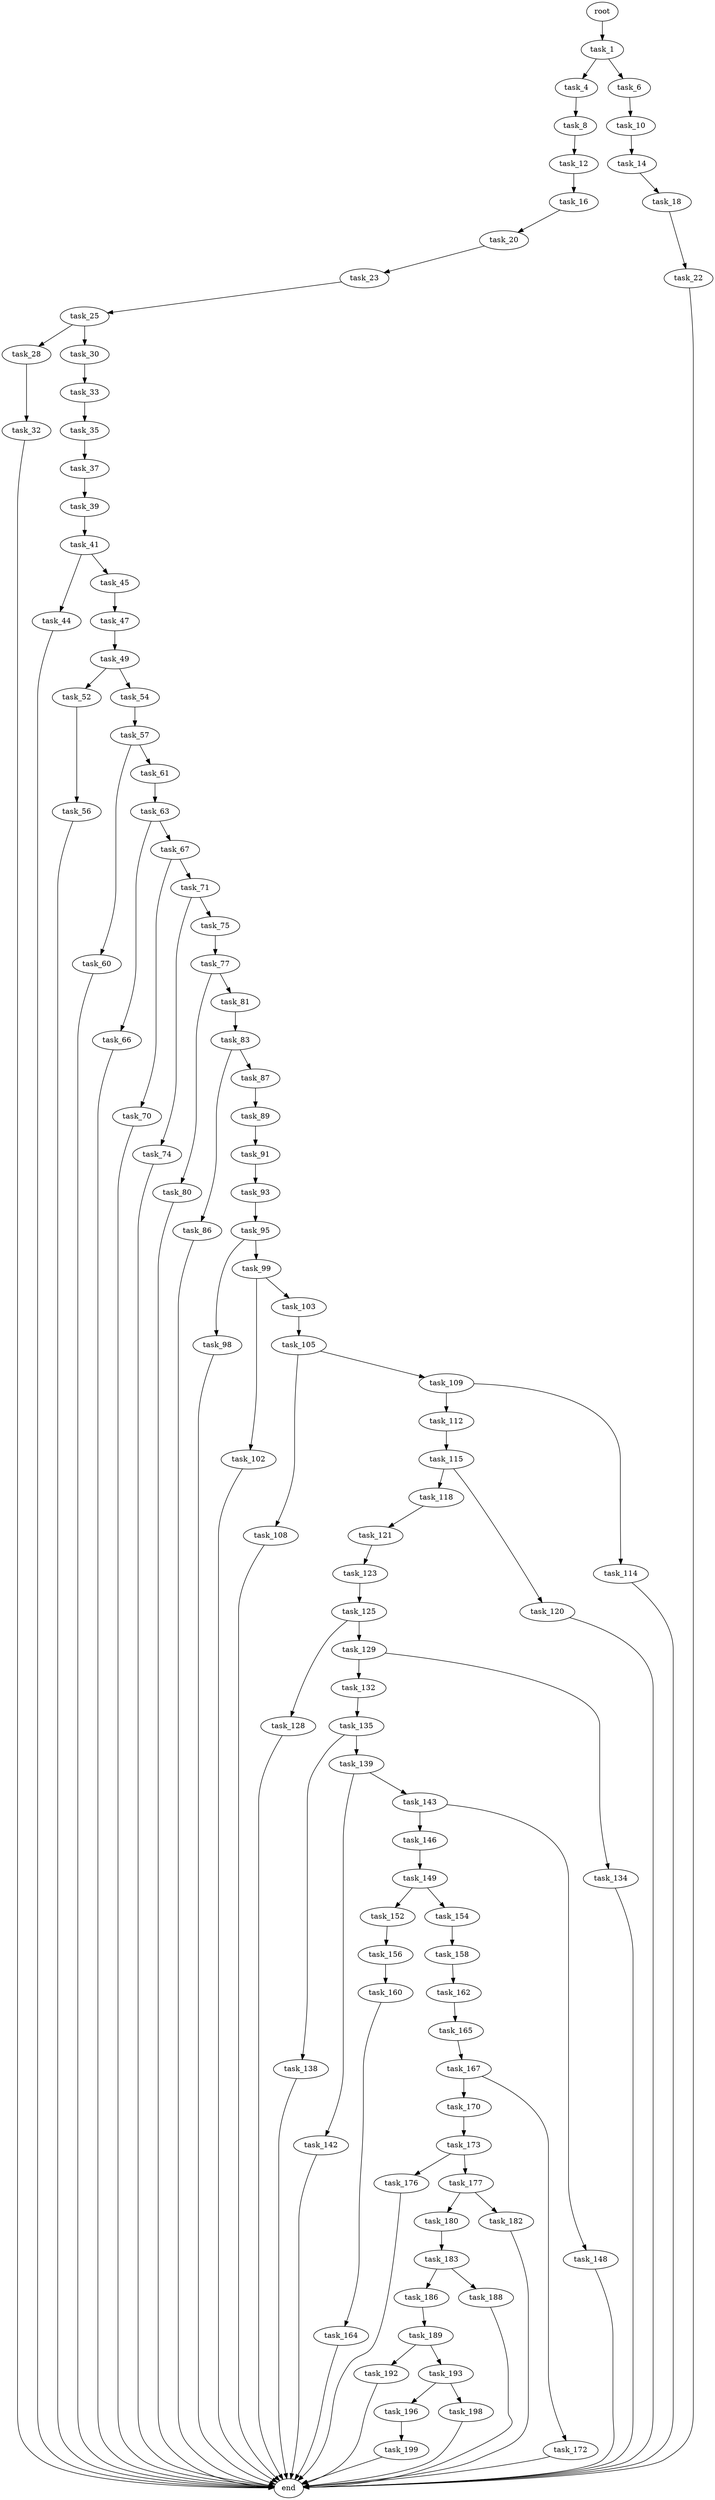 digraph G {
  root [size="0.000000"];
  task_1 [size="247625716562.000000"];
  task_4 [size="231928233984.000000"];
  task_6 [size="9324390012.000000"];
  task_8 [size="753600655489.000000"];
  task_10 [size="231928233984.000000"];
  task_12 [size="134217728000.000000"];
  task_14 [size="104580056367.000000"];
  task_16 [size="924146705712.000000"];
  task_18 [size="547636726128.000000"];
  task_20 [size="33028434811.000000"];
  task_22 [size="788180558669.000000"];
  task_23 [size="1802280284.000000"];
  task_25 [size="365496665949.000000"];
  task_28 [size="421221845225.000000"];
  task_30 [size="104053138447.000000"];
  task_32 [size="37090774572.000000"];
  task_33 [size="549755813888.000000"];
  task_35 [size="2384642987.000000"];
  task_37 [size="68719476736.000000"];
  task_39 [size="8589934592.000000"];
  task_41 [size="549755813888.000000"];
  task_44 [size="3801058185.000000"];
  task_45 [size="28991029248.000000"];
  task_47 [size="28991029248.000000"];
  task_49 [size="776716855703.000000"];
  task_52 [size="2441813785.000000"];
  task_54 [size="17629616765.000000"];
  task_56 [size="231928233984.000000"];
  task_57 [size="368293445632.000000"];
  task_60 [size="20111306674.000000"];
  task_61 [size="68719476736.000000"];
  task_63 [size="3940670733.000000"];
  task_66 [size="231928233984.000000"];
  task_67 [size="310132915435.000000"];
  task_70 [size="8589934592.000000"];
  task_71 [size="1073741824000.000000"];
  task_74 [size="101495027579.000000"];
  task_75 [size="8589934592.000000"];
  task_77 [size="134217728000.000000"];
  task_80 [size="368293445632.000000"];
  task_81 [size="28897578904.000000"];
  task_83 [size="549755813888.000000"];
  task_86 [size="313996976029.000000"];
  task_87 [size="231928233984.000000"];
  task_89 [size="1073741824000.000000"];
  task_91 [size="368293445632.000000"];
  task_93 [size="23902215018.000000"];
  task_95 [size="25892214095.000000"];
  task_98 [size="22696375387.000000"];
  task_99 [size="134217728000.000000"];
  task_102 [size="28991029248.000000"];
  task_103 [size="7791025612.000000"];
  task_105 [size="862935180729.000000"];
  task_108 [size="28991029248.000000"];
  task_109 [size="638753600957.000000"];
  task_112 [size="27197860832.000000"];
  task_114 [size="682853520174.000000"];
  task_115 [size="3754325105.000000"];
  task_118 [size="28991029248.000000"];
  task_120 [size="83957452549.000000"];
  task_121 [size="27829052270.000000"];
  task_123 [size="782757789696.000000"];
  task_125 [size="362647292561.000000"];
  task_128 [size="782757789696.000000"];
  task_129 [size="26907089810.000000"];
  task_132 [size="1400772320.000000"];
  task_134 [size="28991029248.000000"];
  task_135 [size="43948442466.000000"];
  task_138 [size="782757789696.000000"];
  task_139 [size="3562114913.000000"];
  task_142 [size="368293445632.000000"];
  task_143 [size="549755813888.000000"];
  task_146 [size="17864665775.000000"];
  task_148 [size="22737763046.000000"];
  task_149 [size="28991029248.000000"];
  task_152 [size="9187400384.000000"];
  task_154 [size="40771433764.000000"];
  task_156 [size="1073741824000.000000"];
  task_158 [size="22066502977.000000"];
  task_160 [size="3634451544.000000"];
  task_162 [size="38023384966.000000"];
  task_164 [size="6187489351.000000"];
  task_165 [size="368293445632.000000"];
  task_167 [size="58969514675.000000"];
  task_170 [size="134217728000.000000"];
  task_172 [size="186406347680.000000"];
  task_173 [size="1023914149.000000"];
  task_176 [size="1073741824000.000000"];
  task_177 [size="918452738534.000000"];
  task_180 [size="174356125296.000000"];
  task_182 [size="1348114119.000000"];
  task_183 [size="14532826258.000000"];
  task_186 [size="74393276339.000000"];
  task_188 [size="27519754620.000000"];
  task_189 [size="28991029248.000000"];
  task_192 [size="268270262566.000000"];
  task_193 [size="549755813888.000000"];
  task_196 [size="12193659054.000000"];
  task_198 [size="407808646695.000000"];
  task_199 [size="21593424845.000000"];
  end [size="0.000000"];

  root -> task_1 [size="1.000000"];
  task_1 -> task_4 [size="209715200.000000"];
  task_1 -> task_6 [size="209715200.000000"];
  task_4 -> task_8 [size="301989888.000000"];
  task_6 -> task_10 [size="209715200.000000"];
  task_8 -> task_12 [size="679477248.000000"];
  task_10 -> task_14 [size="301989888.000000"];
  task_12 -> task_16 [size="209715200.000000"];
  task_14 -> task_18 [size="134217728.000000"];
  task_16 -> task_20 [size="679477248.000000"];
  task_18 -> task_22 [size="411041792.000000"];
  task_20 -> task_23 [size="536870912.000000"];
  task_22 -> end [size="1.000000"];
  task_23 -> task_25 [size="33554432.000000"];
  task_25 -> task_28 [size="411041792.000000"];
  task_25 -> task_30 [size="411041792.000000"];
  task_28 -> task_32 [size="838860800.000000"];
  task_30 -> task_33 [size="411041792.000000"];
  task_32 -> end [size="1.000000"];
  task_33 -> task_35 [size="536870912.000000"];
  task_35 -> task_37 [size="75497472.000000"];
  task_37 -> task_39 [size="134217728.000000"];
  task_39 -> task_41 [size="33554432.000000"];
  task_41 -> task_44 [size="536870912.000000"];
  task_41 -> task_45 [size="536870912.000000"];
  task_44 -> end [size="1.000000"];
  task_45 -> task_47 [size="75497472.000000"];
  task_47 -> task_49 [size="75497472.000000"];
  task_49 -> task_52 [size="838860800.000000"];
  task_49 -> task_54 [size="838860800.000000"];
  task_52 -> task_56 [size="75497472.000000"];
  task_54 -> task_57 [size="411041792.000000"];
  task_56 -> end [size="1.000000"];
  task_57 -> task_60 [size="411041792.000000"];
  task_57 -> task_61 [size="411041792.000000"];
  task_60 -> end [size="1.000000"];
  task_61 -> task_63 [size="134217728.000000"];
  task_63 -> task_66 [size="134217728.000000"];
  task_63 -> task_67 [size="134217728.000000"];
  task_66 -> end [size="1.000000"];
  task_67 -> task_70 [size="679477248.000000"];
  task_67 -> task_71 [size="679477248.000000"];
  task_70 -> end [size="1.000000"];
  task_71 -> task_74 [size="838860800.000000"];
  task_71 -> task_75 [size="838860800.000000"];
  task_74 -> end [size="1.000000"];
  task_75 -> task_77 [size="33554432.000000"];
  task_77 -> task_80 [size="209715200.000000"];
  task_77 -> task_81 [size="209715200.000000"];
  task_80 -> end [size="1.000000"];
  task_81 -> task_83 [size="33554432.000000"];
  task_83 -> task_86 [size="536870912.000000"];
  task_83 -> task_87 [size="536870912.000000"];
  task_86 -> end [size="1.000000"];
  task_87 -> task_89 [size="301989888.000000"];
  task_89 -> task_91 [size="838860800.000000"];
  task_91 -> task_93 [size="411041792.000000"];
  task_93 -> task_95 [size="679477248.000000"];
  task_95 -> task_98 [size="679477248.000000"];
  task_95 -> task_99 [size="679477248.000000"];
  task_98 -> end [size="1.000000"];
  task_99 -> task_102 [size="209715200.000000"];
  task_99 -> task_103 [size="209715200.000000"];
  task_102 -> end [size="1.000000"];
  task_103 -> task_105 [size="209715200.000000"];
  task_105 -> task_108 [size="536870912.000000"];
  task_105 -> task_109 [size="536870912.000000"];
  task_108 -> end [size="1.000000"];
  task_109 -> task_112 [size="838860800.000000"];
  task_109 -> task_114 [size="838860800.000000"];
  task_112 -> task_115 [size="33554432.000000"];
  task_114 -> end [size="1.000000"];
  task_115 -> task_118 [size="75497472.000000"];
  task_115 -> task_120 [size="75497472.000000"];
  task_118 -> task_121 [size="75497472.000000"];
  task_120 -> end [size="1.000000"];
  task_121 -> task_123 [size="838860800.000000"];
  task_123 -> task_125 [size="679477248.000000"];
  task_125 -> task_128 [size="301989888.000000"];
  task_125 -> task_129 [size="301989888.000000"];
  task_128 -> end [size="1.000000"];
  task_129 -> task_132 [size="134217728.000000"];
  task_129 -> task_134 [size="134217728.000000"];
  task_132 -> task_135 [size="33554432.000000"];
  task_134 -> end [size="1.000000"];
  task_135 -> task_138 [size="33554432.000000"];
  task_135 -> task_139 [size="33554432.000000"];
  task_138 -> end [size="1.000000"];
  task_139 -> task_142 [size="209715200.000000"];
  task_139 -> task_143 [size="209715200.000000"];
  task_142 -> end [size="1.000000"];
  task_143 -> task_146 [size="536870912.000000"];
  task_143 -> task_148 [size="536870912.000000"];
  task_146 -> task_149 [size="679477248.000000"];
  task_148 -> end [size="1.000000"];
  task_149 -> task_152 [size="75497472.000000"];
  task_149 -> task_154 [size="75497472.000000"];
  task_152 -> task_156 [size="209715200.000000"];
  task_154 -> task_158 [size="33554432.000000"];
  task_156 -> task_160 [size="838860800.000000"];
  task_158 -> task_162 [size="838860800.000000"];
  task_160 -> task_164 [size="209715200.000000"];
  task_162 -> task_165 [size="134217728.000000"];
  task_164 -> end [size="1.000000"];
  task_165 -> task_167 [size="411041792.000000"];
  task_167 -> task_170 [size="75497472.000000"];
  task_167 -> task_172 [size="75497472.000000"];
  task_170 -> task_173 [size="209715200.000000"];
  task_172 -> end [size="1.000000"];
  task_173 -> task_176 [size="33554432.000000"];
  task_173 -> task_177 [size="33554432.000000"];
  task_176 -> end [size="1.000000"];
  task_177 -> task_180 [size="679477248.000000"];
  task_177 -> task_182 [size="679477248.000000"];
  task_180 -> task_183 [size="134217728.000000"];
  task_182 -> end [size="1.000000"];
  task_183 -> task_186 [size="301989888.000000"];
  task_183 -> task_188 [size="301989888.000000"];
  task_186 -> task_189 [size="209715200.000000"];
  task_188 -> end [size="1.000000"];
  task_189 -> task_192 [size="75497472.000000"];
  task_189 -> task_193 [size="75497472.000000"];
  task_192 -> end [size="1.000000"];
  task_193 -> task_196 [size="536870912.000000"];
  task_193 -> task_198 [size="536870912.000000"];
  task_196 -> task_199 [size="209715200.000000"];
  task_198 -> end [size="1.000000"];
  task_199 -> end [size="1.000000"];
}
